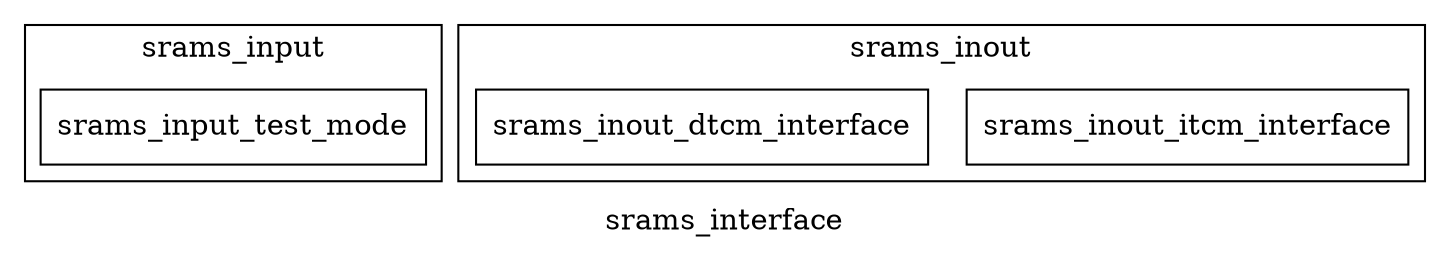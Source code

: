 digraph cluster_srams_interface {
label = "srams_interface";

subgraph cluster_srams_input {
    label = "srams_input";
    srams_input_test_mode  [ shape=box, label="srams_input_test_mode", color="black", fontcolor="black" ];
}

subgraph cluster_srams_output {
    label = "srams_output";
}

subgraph cluster_srams_inout {
    label = "srams_inout";
    srams_inout_itcm_interface  [ shape=box, label="srams_inout_itcm_interface", color="black", fontcolor="black" ];
    srams_inout_dtcm_interface  [ shape=box, label="srams_inout_dtcm_interface", color="black", fontcolor="black" ];
}

}